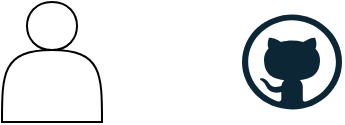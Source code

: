 <mxfile>
    <diagram id="8s5Xf_HkeimuOjh0_lIK" name="ページ1">
        <mxGraphModel dx="505" dy="534" grid="1" gridSize="10" guides="1" tooltips="1" connect="1" arrows="1" fold="1" page="1" pageScale="1" pageWidth="827" pageHeight="1169" math="0" shadow="0">
            <root>
                <mxCell id="0"/>
                <mxCell id="1" parent="0"/>
                <mxCell id="2" value="" style="shape=actor;whiteSpace=wrap;html=1;" vertex="1" parent="1">
                    <mxGeometry x="80" y="50" width="50" height="60" as="geometry"/>
                </mxCell>
                <mxCell id="4" value="" style="dashed=0;outlineConnect=0;html=1;align=center;labelPosition=center;verticalLabelPosition=bottom;verticalAlign=top;shape=mxgraph.weblogos.github" vertex="1" parent="1">
                    <mxGeometry x="200" y="56.25" width="50" height="47.5" as="geometry"/>
                </mxCell>
            </root>
        </mxGraphModel>
    </diagram>
</mxfile>